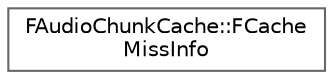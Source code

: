 digraph "Graphical Class Hierarchy"
{
 // INTERACTIVE_SVG=YES
 // LATEX_PDF_SIZE
  bgcolor="transparent";
  edge [fontname=Helvetica,fontsize=10,labelfontname=Helvetica,labelfontsize=10];
  node [fontname=Helvetica,fontsize=10,shape=box,height=0.2,width=0.4];
  rankdir="LR";
  Node0 [id="Node000000",label="FAudioChunkCache::FCache\lMissInfo",height=0.2,width=0.4,color="grey40", fillcolor="white", style="filled",URL="$d4/d83/structFAudioChunkCache_1_1FCacheMissInfo.html",tooltip=" "];
}

